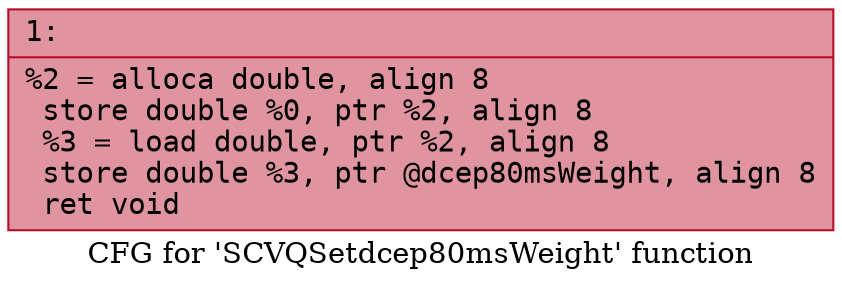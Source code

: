 digraph "CFG for 'SCVQSetdcep80msWeight' function" {
	label="CFG for 'SCVQSetdcep80msWeight' function";

	Node0x600001f45fe0 [shape=record,color="#b70d28ff", style=filled, fillcolor="#b70d2870" fontname="Courier",label="{1:\l|  %2 = alloca double, align 8\l  store double %0, ptr %2, align 8\l  %3 = load double, ptr %2, align 8\l  store double %3, ptr @dcep80msWeight, align 8\l  ret void\l}"];
}
